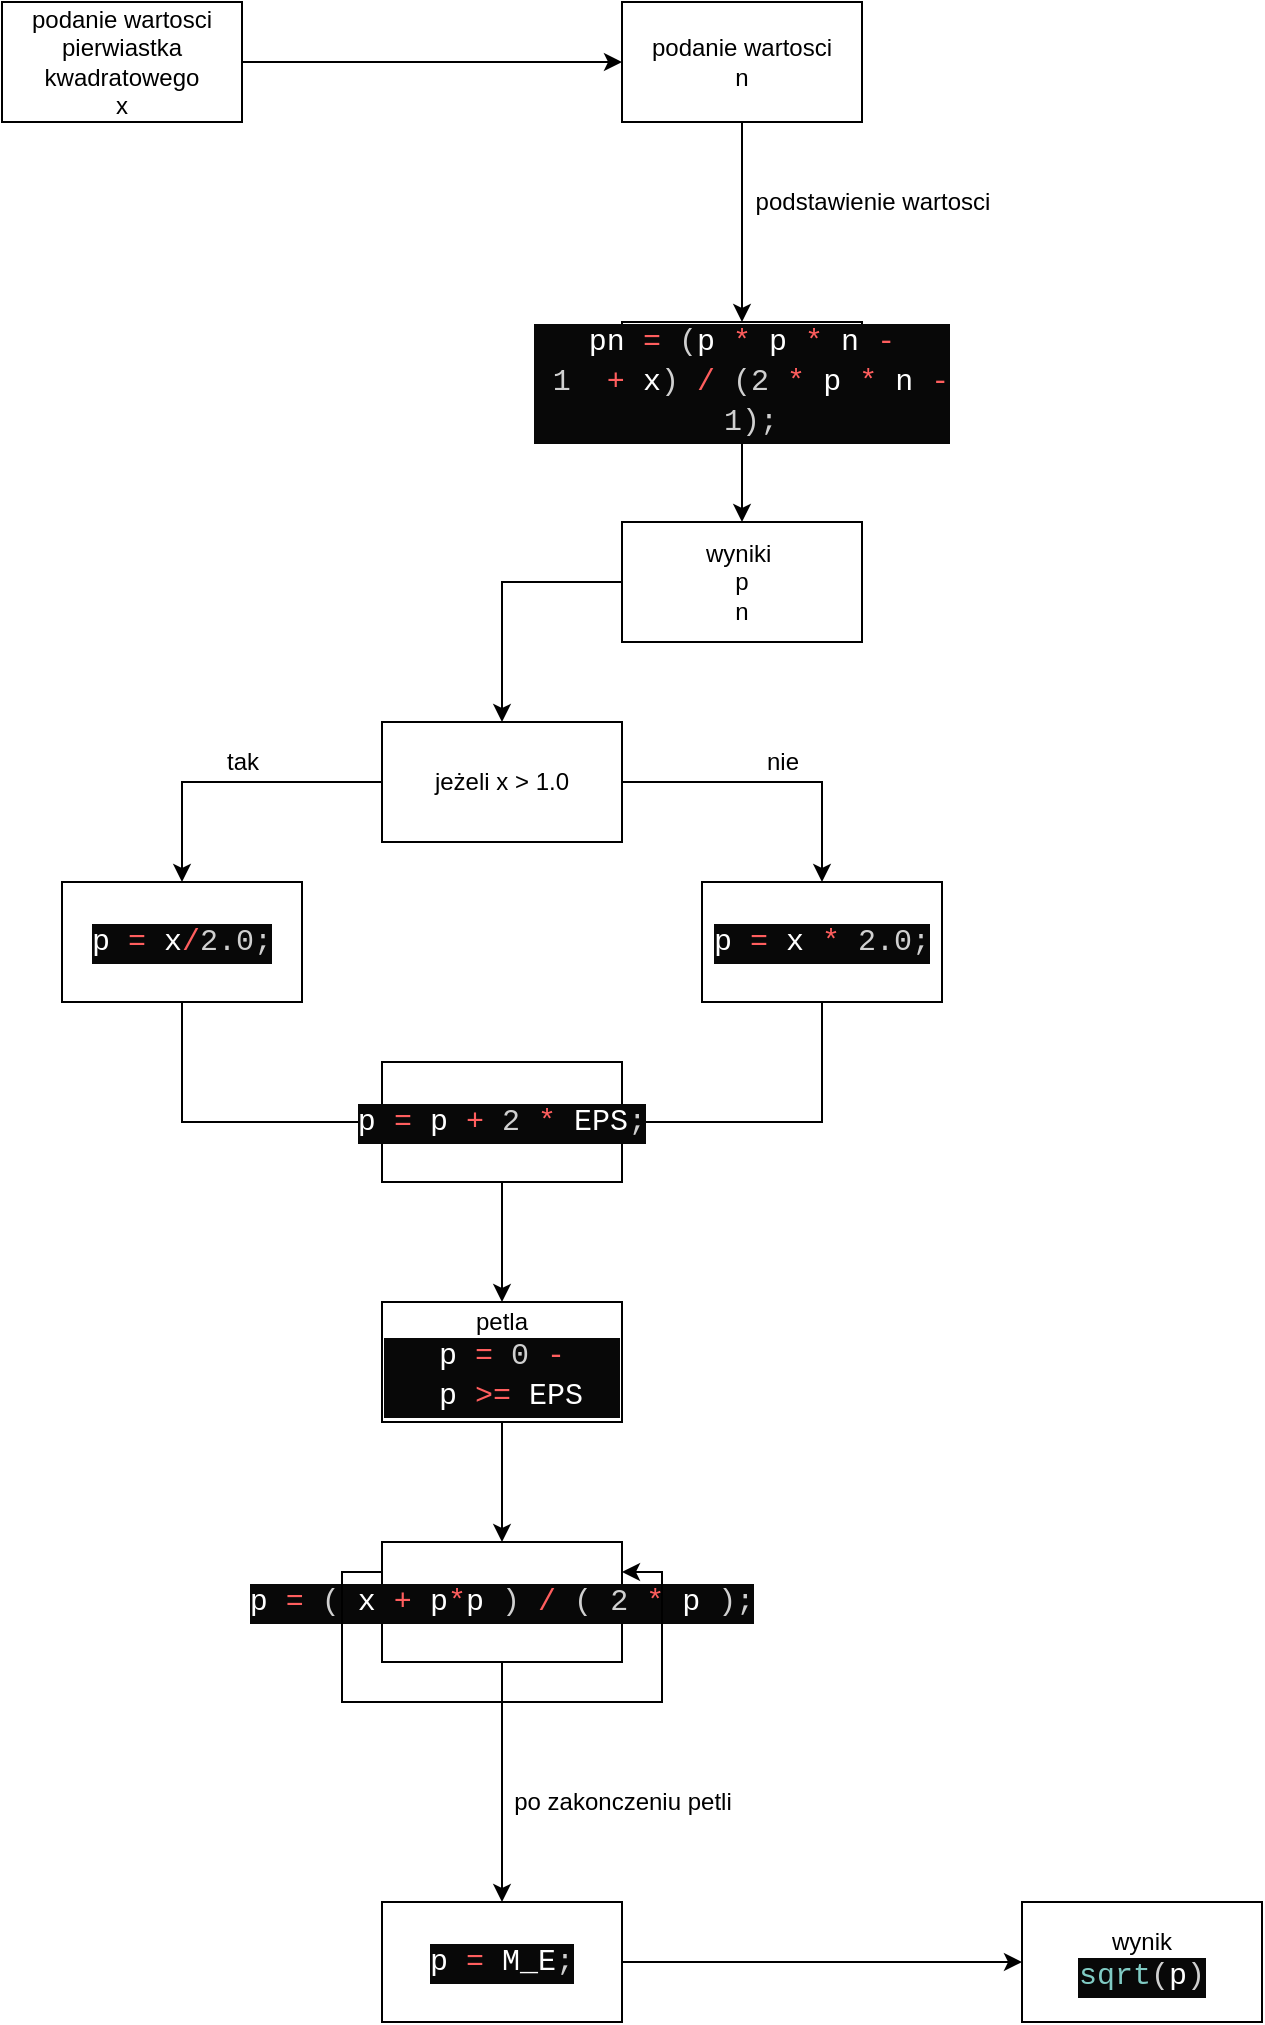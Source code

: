 <mxfile version="13.10.0" type="embed">
    <diagram id="9YsfvmK2mEpJNQ8scbAC" name="Page-1">
        <mxGraphModel dx="1204" dy="499" grid="1" gridSize="10" guides="1" tooltips="1" connect="1" arrows="1" fold="1" page="1" pageScale="1" pageWidth="827" pageHeight="1169" math="0" shadow="0">
            <root>
                <mxCell id="0"/>
                <mxCell id="1" parent="0"/>
                <mxCell id="5" style="edgeStyle=orthogonalEdgeStyle;rounded=0;orthogonalLoop=1;jettySize=auto;html=1;exitX=1;exitY=0.5;exitDx=0;exitDy=0;" edge="1" parent="1" source="2">
                    <mxGeometry relative="1" as="geometry">
                        <mxPoint x="400" y="130" as="targetPoint"/>
                    </mxGeometry>
                </mxCell>
                <mxCell id="2" value="podanie wartosci pierwiastka kwadratowego&lt;br&gt;x" style="whiteSpace=wrap;html=1;" vertex="1" parent="1">
                    <mxGeometry x="90" y="100" width="120" height="60" as="geometry"/>
                </mxCell>
                <mxCell id="7" style="edgeStyle=orthogonalEdgeStyle;rounded=0;orthogonalLoop=1;jettySize=auto;html=1;exitX=0.5;exitY=1;exitDx=0;exitDy=0;" edge="1" parent="1" source="6">
                    <mxGeometry relative="1" as="geometry">
                        <mxPoint x="460" y="260" as="targetPoint"/>
                    </mxGeometry>
                </mxCell>
                <mxCell id="6" value="podanie wartosci&lt;br&gt;n" style="whiteSpace=wrap;html=1;" vertex="1" parent="1">
                    <mxGeometry x="400" y="100" width="120" height="60" as="geometry"/>
                </mxCell>
                <mxCell id="11" style="edgeStyle=orthogonalEdgeStyle;rounded=0;orthogonalLoop=1;jettySize=auto;html=1;exitX=0.5;exitY=1;exitDx=0;exitDy=0;entryX=0.5;entryY=0;entryDx=0;entryDy=0;" edge="1" parent="1" source="8" target="10">
                    <mxGeometry relative="1" as="geometry"/>
                </mxCell>
                <mxCell id="8" value="&lt;div style=&quot;color: rgb(248 , 248 , 242) ; background-color: rgb(8 , 8 , 8) ; font-family: &amp;#34;consolas&amp;#34; , &amp;#34;courier new&amp;#34; , monospace ; font-size: 15px ; line-height: 20px&quot;&gt;&lt;span style=&quot;color: #ffffff&quot;&gt;pn&amp;nbsp;&lt;/span&gt;&lt;span style=&quot;color: #ff5e5e&quot;&gt;=&lt;/span&gt;&lt;span style=&quot;color: #ffffff&quot;&gt;&amp;nbsp;&lt;/span&gt;&lt;span style=&quot;color: #d0d0d0&quot;&gt;(&lt;/span&gt;&lt;span style=&quot;color: #ffffff&quot;&gt;p&amp;nbsp;&lt;/span&gt;&lt;span style=&quot;color: #ff5e5e&quot;&gt;*&lt;/span&gt;&lt;span style=&quot;color: #ffffff&quot;&gt;&amp;nbsp;p&amp;nbsp;&lt;/span&gt;&lt;span style=&quot;color: #ff5e5e&quot;&gt;*&lt;/span&gt;&lt;span style=&quot;color: #ffffff&quot;&gt;&amp;nbsp;n&amp;nbsp;&lt;/span&gt;&lt;span style=&quot;color: #ff5e5e&quot;&gt;-&lt;/span&gt;&lt;span style=&quot;color: #ffffff&quot;&gt;&amp;nbsp;&lt;/span&gt;&lt;span style=&quot;color: #d0d0d0&quot;&gt;1&lt;/span&gt;&lt;span style=&quot;color: #ffffff&quot;&gt;&amp;nbsp;&amp;nbsp;&lt;/span&gt;&lt;span style=&quot;color: #ff5e5e&quot;&gt;+&lt;/span&gt;&lt;span style=&quot;color: #ffffff&quot;&gt;&amp;nbsp;x&lt;/span&gt;&lt;span style=&quot;color: #d0d0d0&quot;&gt;)&lt;/span&gt;&lt;span style=&quot;color: #ffffff&quot;&gt;&amp;nbsp;&lt;/span&gt;&lt;span style=&quot;color: #ff5e5e&quot;&gt;/&lt;/span&gt;&lt;span style=&quot;color: #ffffff&quot;&gt;&amp;nbsp;&lt;/span&gt;&lt;span style=&quot;color: #d0d0d0&quot;&gt;(2&lt;/span&gt;&lt;span style=&quot;color: #ffffff&quot;&gt;&amp;nbsp;&lt;/span&gt;&lt;span style=&quot;color: #ff5e5e&quot;&gt;*&lt;/span&gt;&lt;span style=&quot;color: #ffffff&quot;&gt;&amp;nbsp;p&amp;nbsp;&lt;/span&gt;&lt;span style=&quot;color: #ff5e5e&quot;&gt;*&lt;/span&gt;&lt;span style=&quot;color: #ffffff&quot;&gt;&amp;nbsp;n&amp;nbsp;&lt;/span&gt;&lt;span style=&quot;color: #ff5e5e&quot;&gt;-&lt;/span&gt;&lt;span style=&quot;color: #ffffff&quot;&gt;&amp;nbsp;&lt;/span&gt;&lt;span style=&quot;color: #d0d0d0&quot;&gt;1);&lt;/span&gt;&lt;/div&gt;" style="whiteSpace=wrap;html=1;" vertex="1" parent="1">
                    <mxGeometry x="400" y="260" width="120" height="60" as="geometry"/>
                </mxCell>
                <mxCell id="9" value="podstawienie wartosci" style="text;html=1;align=center;verticalAlign=middle;resizable=0;points=[];autosize=1;" vertex="1" parent="1">
                    <mxGeometry x="460" y="190" width="130" height="20" as="geometry"/>
                </mxCell>
                <mxCell id="13" style="edgeStyle=orthogonalEdgeStyle;rounded=0;orthogonalLoop=1;jettySize=auto;html=1;exitX=0;exitY=0.5;exitDx=0;exitDy=0;entryX=0.5;entryY=0;entryDx=0;entryDy=0;" edge="1" parent="1" source="10" target="12">
                    <mxGeometry relative="1" as="geometry"/>
                </mxCell>
                <mxCell id="10" value="wyniki&amp;nbsp;&lt;br&gt;p&lt;br&gt;n" style="whiteSpace=wrap;html=1;" vertex="1" parent="1">
                    <mxGeometry x="400" y="360" width="120" height="60" as="geometry"/>
                </mxCell>
                <mxCell id="16" style="edgeStyle=orthogonalEdgeStyle;rounded=0;orthogonalLoop=1;jettySize=auto;html=1;exitX=0;exitY=0.5;exitDx=0;exitDy=0;entryX=0.5;entryY=0;entryDx=0;entryDy=0;" edge="1" parent="1" source="12" target="14">
                    <mxGeometry relative="1" as="geometry"/>
                </mxCell>
                <mxCell id="17" style="edgeStyle=orthogonalEdgeStyle;rounded=0;orthogonalLoop=1;jettySize=auto;html=1;exitX=1;exitY=0.5;exitDx=0;exitDy=0;entryX=0.5;entryY=0;entryDx=0;entryDy=0;" edge="1" parent="1" source="12" target="15">
                    <mxGeometry relative="1" as="geometry"/>
                </mxCell>
                <mxCell id="12" value="jeżeli x &amp;gt; 1.0" style="whiteSpace=wrap;html=1;" vertex="1" parent="1">
                    <mxGeometry x="280" y="460" width="120" height="60" as="geometry"/>
                </mxCell>
                <mxCell id="22" style="edgeStyle=orthogonalEdgeStyle;rounded=0;orthogonalLoop=1;jettySize=auto;html=1;exitX=0.5;exitY=1;exitDx=0;exitDy=0;entryX=0;entryY=0.5;entryDx=0;entryDy=0;" edge="1" parent="1" source="14" target="20">
                    <mxGeometry relative="1" as="geometry"/>
                </mxCell>
                <mxCell id="14" value="&lt;div style=&quot;color: rgb(248 , 248 , 242) ; background-color: rgb(8 , 8 , 8) ; font-family: &amp;#34;consolas&amp;#34; , &amp;#34;courier new&amp;#34; , monospace ; font-size: 15px ; line-height: 20px&quot;&gt;&lt;span style=&quot;color: #ffffff&quot;&gt;p&amp;nbsp;&lt;/span&gt;&lt;span style=&quot;color: #ff5e5e&quot;&gt;=&lt;/span&gt;&lt;span style=&quot;color: #ffffff&quot;&gt;&amp;nbsp;x&lt;/span&gt;&lt;span style=&quot;color: #ff5e5e&quot;&gt;/&lt;/span&gt;&lt;span style=&quot;color: #d0d0d0&quot;&gt;2.0;&lt;/span&gt;&lt;/div&gt;" style="whiteSpace=wrap;html=1;" vertex="1" parent="1">
                    <mxGeometry x="120" y="540" width="120" height="60" as="geometry"/>
                </mxCell>
                <mxCell id="21" style="edgeStyle=orthogonalEdgeStyle;rounded=0;orthogonalLoop=1;jettySize=auto;html=1;exitX=0.5;exitY=1;exitDx=0;exitDy=0;entryX=1;entryY=0.5;entryDx=0;entryDy=0;" edge="1" parent="1" source="15" target="20">
                    <mxGeometry relative="1" as="geometry"/>
                </mxCell>
                <mxCell id="15" value="&lt;div style=&quot;color: rgb(248 , 248 , 242) ; background-color: rgb(8 , 8 , 8) ; font-family: &amp;#34;consolas&amp;#34; , &amp;#34;courier new&amp;#34; , monospace ; font-size: 15px ; line-height: 20px&quot;&gt;&lt;span style=&quot;color: #ffffff&quot;&gt;p&amp;nbsp;&lt;/span&gt;&lt;span style=&quot;color: #ff5e5e&quot;&gt;=&lt;/span&gt;&lt;span style=&quot;color: #ffffff&quot;&gt;&amp;nbsp;x&amp;nbsp;&lt;/span&gt;&lt;span style=&quot;color: #ff5e5e&quot;&gt;*&lt;/span&gt;&lt;span style=&quot;color: #ffffff&quot;&gt;&amp;nbsp;&lt;/span&gt;&lt;span style=&quot;color: #d0d0d0&quot;&gt;2.0;&lt;/span&gt;&lt;/div&gt;" style="whiteSpace=wrap;html=1;" vertex="1" parent="1">
                    <mxGeometry x="440" y="540" width="120" height="60" as="geometry"/>
                </mxCell>
                <mxCell id="18" value="tak" style="text;html=1;align=center;verticalAlign=middle;resizable=0;points=[];autosize=1;" vertex="1" parent="1">
                    <mxGeometry x="195" y="470" width="30" height="20" as="geometry"/>
                </mxCell>
                <mxCell id="19" value="nie" style="text;html=1;align=center;verticalAlign=middle;resizable=0;points=[];autosize=1;" vertex="1" parent="1">
                    <mxGeometry x="465" y="470" width="30" height="20" as="geometry"/>
                </mxCell>
                <mxCell id="24" style="edgeStyle=orthogonalEdgeStyle;rounded=0;orthogonalLoop=1;jettySize=auto;html=1;exitX=0.5;exitY=1;exitDx=0;exitDy=0;entryX=0.5;entryY=0;entryDx=0;entryDy=0;" edge="1" parent="1" source="20" target="23">
                    <mxGeometry relative="1" as="geometry"/>
                </mxCell>
                <mxCell id="20" value="&lt;div style=&quot;color: rgb(248 , 248 , 242) ; background-color: rgb(8 , 8 , 8) ; font-family: &amp;#34;consolas&amp;#34; , &amp;#34;courier new&amp;#34; , monospace ; font-size: 15px ; line-height: 20px&quot;&gt;&lt;span style=&quot;color: #ffffff&quot;&gt;p&amp;nbsp;&lt;/span&gt;&lt;span style=&quot;color: #ff5e5e&quot;&gt;=&lt;/span&gt;&lt;span style=&quot;color: #ffffff&quot;&gt;&amp;nbsp;p&amp;nbsp;&lt;/span&gt;&lt;span style=&quot;color: #ff5e5e&quot;&gt;+&lt;/span&gt;&lt;span style=&quot;color: #ffffff&quot;&gt;&amp;nbsp;&lt;/span&gt;&lt;span style=&quot;color: #d0d0d0&quot;&gt;2&lt;/span&gt;&lt;span style=&quot;color: #ffffff&quot;&gt;&amp;nbsp;&lt;/span&gt;&lt;span style=&quot;color: #ff5e5e&quot;&gt;*&lt;/span&gt;&lt;span style=&quot;color: #ffffff&quot;&gt;&amp;nbsp;EPS&lt;/span&gt;&lt;span style=&quot;color: #d0d0d0&quot;&gt;;&lt;/span&gt;&lt;/div&gt;" style="whiteSpace=wrap;html=1;" vertex="1" parent="1">
                    <mxGeometry x="280" y="630" width="120" height="60" as="geometry"/>
                </mxCell>
                <mxCell id="26" style="edgeStyle=orthogonalEdgeStyle;rounded=0;orthogonalLoop=1;jettySize=auto;html=1;exitX=0.5;exitY=1;exitDx=0;exitDy=0;entryX=0.5;entryY=0;entryDx=0;entryDy=0;" edge="1" parent="1" source="23" target="25">
                    <mxGeometry relative="1" as="geometry"/>
                </mxCell>
                <mxCell id="23" value="petla&lt;br&gt;&lt;div style=&quot;color: rgb(248 , 248 , 242) ; background-color: rgb(8 , 8 , 8) ; font-family: &amp;#34;consolas&amp;#34; , &amp;#34;courier new&amp;#34; , monospace ; font-size: 15px ; line-height: 20px&quot;&gt;&lt;span style=&quot;color: #ffffff&quot;&gt;p&amp;nbsp;&lt;/span&gt;&lt;span style=&quot;color: #ff5e5e&quot;&gt;=&lt;/span&gt;&lt;span style=&quot;color: #ffffff&quot;&gt;&amp;nbsp;&lt;/span&gt;&lt;span style=&quot;color: #d0d0d0&quot;&gt;0&lt;/span&gt;&lt;span style=&quot;color: #ffffff&quot;&gt;&amp;nbsp;&lt;/span&gt;&lt;span style=&quot;color: #ff5e5e&quot;&gt;-&lt;/span&gt;&lt;span style=&quot;color: #ffffff&quot;&gt;&amp;nbsp;p&amp;nbsp;&lt;/span&gt;&lt;span style=&quot;color: #ff5e5e&quot;&gt;&amp;gt;=&lt;/span&gt;&lt;span style=&quot;color: #ffffff&quot;&gt;&amp;nbsp;EPS&lt;/span&gt;&lt;/div&gt;" style="whiteSpace=wrap;html=1;" vertex="1" parent="1">
                    <mxGeometry x="280" y="750" width="120" height="60" as="geometry"/>
                </mxCell>
                <mxCell id="28" style="edgeStyle=orthogonalEdgeStyle;rounded=0;orthogonalLoop=1;jettySize=auto;html=1;exitX=0.5;exitY=1;exitDx=0;exitDy=0;" edge="1" parent="1" source="25">
                    <mxGeometry relative="1" as="geometry">
                        <mxPoint x="340" y="1050" as="targetPoint"/>
                    </mxGeometry>
                </mxCell>
                <mxCell id="25" value="&lt;div style=&quot;color: rgb(248 , 248 , 242) ; background-color: rgb(8 , 8 , 8) ; font-family: &amp;#34;consolas&amp;#34; , &amp;#34;courier new&amp;#34; , monospace ; font-size: 15px ; line-height: 20px&quot;&gt;&lt;span style=&quot;color: #ffffff&quot;&gt;p&amp;nbsp;&lt;/span&gt;&lt;span style=&quot;color: #ff5e5e&quot;&gt;=&lt;/span&gt;&lt;span style=&quot;color: #ffffff&quot;&gt;&amp;nbsp;&lt;/span&gt;&lt;span style=&quot;color: #d0d0d0&quot;&gt;(&lt;/span&gt;&lt;span style=&quot;color: #ffffff&quot;&gt;&amp;nbsp;x&amp;nbsp;&lt;/span&gt;&lt;span style=&quot;color: #ff5e5e&quot;&gt;+&lt;/span&gt;&lt;span style=&quot;color: #ffffff&quot;&gt;&amp;nbsp;p&lt;/span&gt;&lt;span style=&quot;color: #ff5e5e&quot;&gt;*&lt;/span&gt;&lt;span style=&quot;color: #ffffff&quot;&gt;p&amp;nbsp;&lt;/span&gt;&lt;span style=&quot;color: #d0d0d0&quot;&gt;)&lt;/span&gt;&lt;span style=&quot;color: #ffffff&quot;&gt;&amp;nbsp;&lt;/span&gt;&lt;span style=&quot;color: #ff5e5e&quot;&gt;/&lt;/span&gt;&lt;span style=&quot;color: #ffffff&quot;&gt;&amp;nbsp;&lt;/span&gt;&lt;span style=&quot;color: #d0d0d0&quot;&gt;(&lt;/span&gt;&lt;span style=&quot;color: #ffffff&quot;&gt;&amp;nbsp;&lt;/span&gt;&lt;span style=&quot;color: #d0d0d0&quot;&gt;2&lt;/span&gt;&lt;span style=&quot;color: #ffffff&quot;&gt;&amp;nbsp;&lt;/span&gt;&lt;span style=&quot;color: #ff5e5e&quot;&gt;*&lt;/span&gt;&lt;span style=&quot;color: #ffffff&quot;&gt;&amp;nbsp;p&amp;nbsp;&lt;/span&gt;&lt;span style=&quot;color: #d0d0d0&quot;&gt;);&lt;/span&gt;&lt;/div&gt;" style="whiteSpace=wrap;html=1;" vertex="1" parent="1">
                    <mxGeometry x="280" y="870" width="120" height="60" as="geometry"/>
                </mxCell>
                <mxCell id="27" style="edgeStyle=orthogonalEdgeStyle;rounded=0;orthogonalLoop=1;jettySize=auto;html=1;exitX=0;exitY=0.25;exitDx=0;exitDy=0;entryX=1;entryY=0.25;entryDx=0;entryDy=0;" edge="1" parent="1" source="25" target="25">
                    <mxGeometry relative="1" as="geometry"/>
                </mxCell>
                <mxCell id="30" value="po zakonczeniu petli" style="text;html=1;align=center;verticalAlign=middle;resizable=0;points=[];autosize=1;" vertex="1" parent="1">
                    <mxGeometry x="340" y="990" width="120" height="20" as="geometry"/>
                </mxCell>
                <mxCell id="32" style="edgeStyle=orthogonalEdgeStyle;rounded=0;orthogonalLoop=1;jettySize=auto;html=1;exitX=1;exitY=0.5;exitDx=0;exitDy=0;" edge="1" parent="1" source="31">
                    <mxGeometry relative="1" as="geometry">
                        <mxPoint x="600" y="1080" as="targetPoint"/>
                    </mxGeometry>
                </mxCell>
                <mxCell id="31" value="&lt;div style=&quot;color: rgb(248 , 248 , 242) ; background-color: rgb(8 , 8 , 8) ; font-family: &amp;#34;consolas&amp;#34; , &amp;#34;courier new&amp;#34; , monospace ; font-size: 15px ; line-height: 20px&quot;&gt;&lt;span style=&quot;color: #ffffff&quot;&gt;p&amp;nbsp;&lt;/span&gt;&lt;span style=&quot;color: #ff5e5e&quot;&gt;=&lt;/span&gt;&lt;span style=&quot;color: #ffffff&quot;&gt;&amp;nbsp;M_E&lt;/span&gt;&lt;span style=&quot;color: #d0d0d0&quot;&gt;;&lt;/span&gt;&lt;/div&gt;" style="whiteSpace=wrap;html=1;" vertex="1" parent="1">
                    <mxGeometry x="280" y="1050" width="120" height="60" as="geometry"/>
                </mxCell>
                <mxCell id="33" value="wynik&lt;br&gt;&lt;div style=&quot;color: rgb(248 , 248 , 242) ; background-color: rgb(8 , 8 , 8) ; font-family: &amp;#34;consolas&amp;#34; , &amp;#34;courier new&amp;#34; , monospace ; font-size: 15px ; line-height: 20px&quot;&gt;&lt;span style=&quot;color: #80cbc4&quot;&gt;sqrt&lt;/span&gt;&lt;span style=&quot;color: #d0d0d0&quot;&gt;(&lt;/span&gt;&lt;span style=&quot;color: #ffffff&quot;&gt;p&lt;/span&gt;&lt;span style=&quot;color: #d0d0d0&quot;&gt;)&lt;/span&gt;&lt;/div&gt;" style="whiteSpace=wrap;html=1;" vertex="1" parent="1">
                    <mxGeometry x="600" y="1050" width="120" height="60" as="geometry"/>
                </mxCell>
            </root>
        </mxGraphModel>
    </diagram>
</mxfile>